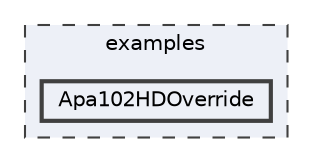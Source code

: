 digraph "/home/runner/work/FastLED/FastLED/examples/Apa102HDOverride"
{
 // INTERACTIVE_SVG=YES
 // LATEX_PDF_SIZE
  bgcolor="transparent";
  edge [fontname=Helvetica,fontsize=10,labelfontname=Helvetica,labelfontsize=10];
  node [fontname=Helvetica,fontsize=10,shape=box,height=0.2,width=0.4];
  compound=true
  subgraph clusterdir_d28a4824dc47e487b107a5db32ef43c4 {
    graph [ bgcolor="#edf0f7", pencolor="grey25", label="examples", fontname=Helvetica,fontsize=10 style="filled,dashed", URL="dir_d28a4824dc47e487b107a5db32ef43c4.html",tooltip=""]
  dir_f0d66018db171d7886189b7326773e15 [label="Apa102HDOverride", fillcolor="#edf0f7", color="grey25", style="filled,bold", URL="dir_f0d66018db171d7886189b7326773e15.html",tooltip=""];
  }
}
